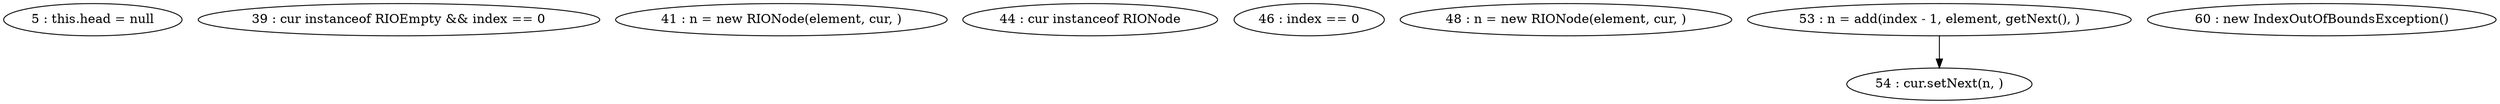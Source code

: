 digraph G {
"5 : this.head = null"
"39 : cur instanceof RIOEmpty && index == 0"
"41 : n = new RIONode(element, cur, )"
"44 : cur instanceof RIONode"
"46 : index == 0"
"48 : n = new RIONode(element, cur, )"
"53 : n = add(index - 1, element, getNext(), )"
"53 : n = add(index - 1, element, getNext(), )" -> "54 : cur.setNext(n, )"
"54 : cur.setNext(n, )"
"60 : new IndexOutOfBoundsException()"
}